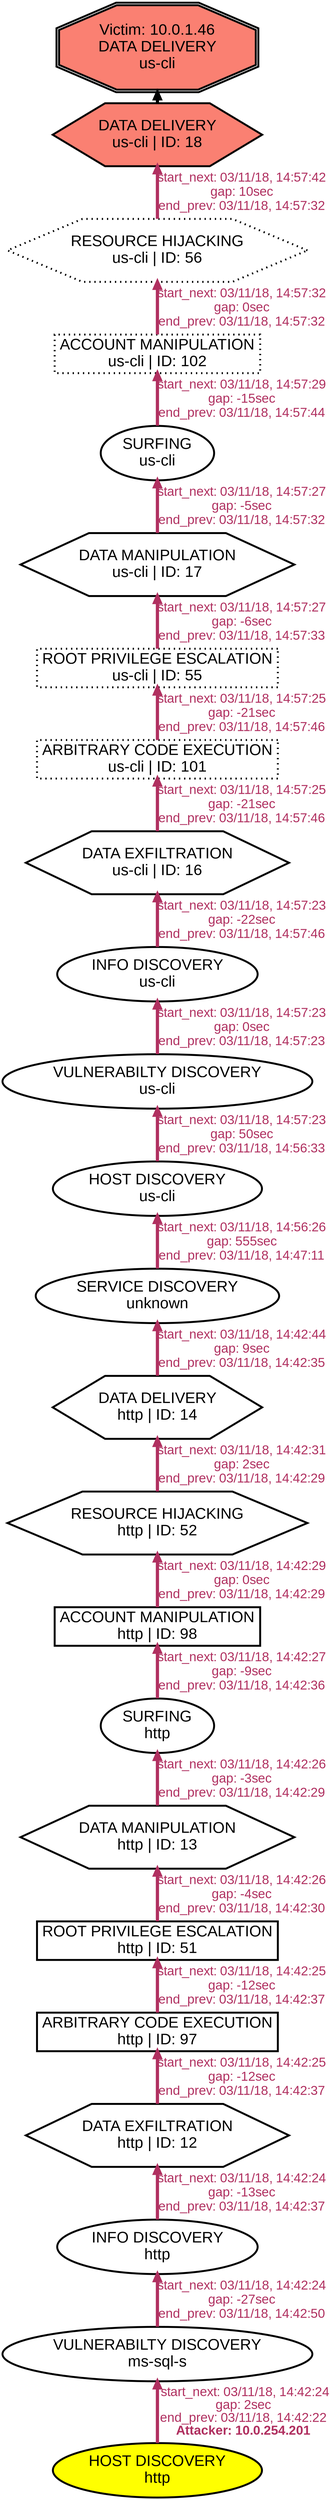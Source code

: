 digraph DATADELIVERYuscli {
rankdir="BT"; 
 graph [ nodesep="0.1", ranksep="0.02"] 
 node [ fontname=Arial, fontsize=24,penwidth=3]; 
 edge [ fontname=Arial, fontsize=20,penwidth=5 ];
"Victim: 10.0.1.46
DATA DELIVERY
us-cli" [shape=doubleoctagon, style=filled, fillcolor=salmon];
{ rank = max; "Victim: 10.0.1.46
DATA DELIVERY
us-cli"}
"DATA DELIVERY
us-cli | ID: 18" -> "Victim: 10.0.1.46
DATA DELIVERY
us-cli"
"DATA DELIVERY
us-cli | ID: 18" [style=filled, fillcolor= salmon]
{ rank=same; "DATA DELIVERY
us-cli | ID: 18"}
"HOST DISCOVERY
http" [style=filled, fillcolor= yellow]
"HOST DISCOVERY
http" -> "VULNERABILTY DISCOVERY
ms-sql-s" [ color=maroon] [label=<<font color="maroon"> start_next: 03/11/18, 14:42:24<br/>gap: 2sec<br/>end_prev: 03/11/18, 14:42:22</font><br/><font color="maroon"><b>Attacker: 10.0.254.201</b></font>>]
"VULNERABILTY DISCOVERY
ms-sql-s" -> "INFO DISCOVERY
http" [ label="start_next: 03/11/18, 14:42:24
gap: -27sec
end_prev: 03/11/18, 14:42:50"][ fontcolor="maroon" color=maroon]
"INFO DISCOVERY
http" -> "DATA EXFILTRATION
http | ID: 12" [ label="start_next: 03/11/18, 14:42:24
gap: -13sec
end_prev: 03/11/18, 14:42:37"][ fontcolor="maroon" color=maroon]
"DATA EXFILTRATION
http | ID: 12" -> "ARBITRARY CODE EXECUTION
http | ID: 97" [ label="start_next: 03/11/18, 14:42:25
gap: -12sec
end_prev: 03/11/18, 14:42:37"][ fontcolor="maroon" color=maroon]
"ARBITRARY CODE EXECUTION
http | ID: 97" -> "ROOT PRIVILEGE ESCALATION
http | ID: 51" [ label="start_next: 03/11/18, 14:42:25
gap: -12sec
end_prev: 03/11/18, 14:42:37"][ fontcolor="maroon" color=maroon]
"ROOT PRIVILEGE ESCALATION
http | ID: 51" -> "DATA MANIPULATION
http | ID: 13" [ label="start_next: 03/11/18, 14:42:26
gap: -4sec
end_prev: 03/11/18, 14:42:30"][ fontcolor="maroon" color=maroon]
"DATA MANIPULATION
http | ID: 13" -> "SURFING
http" [ label="start_next: 03/11/18, 14:42:26
gap: -3sec
end_prev: 03/11/18, 14:42:29"][ fontcolor="maroon" color=maroon]
"SURFING
http" -> "ACCOUNT MANIPULATION
http | ID: 98" [ label="start_next: 03/11/18, 14:42:27
gap: -9sec
end_prev: 03/11/18, 14:42:36"][ fontcolor="maroon" color=maroon]
"ACCOUNT MANIPULATION
http | ID: 98" -> "RESOURCE HIJACKING
http | ID: 52" [ label="start_next: 03/11/18, 14:42:29
gap: 0sec
end_prev: 03/11/18, 14:42:29"][ fontcolor="maroon" color=maroon]
"RESOURCE HIJACKING
http | ID: 52" -> "DATA DELIVERY
http | ID: 14" [ label="start_next: 03/11/18, 14:42:31
gap: 2sec
end_prev: 03/11/18, 14:42:29"][ fontcolor="maroon" color=maroon]
"DATA DELIVERY
http | ID: 14" -> "SERVICE DISCOVERY
unknown" [ label="start_next: 03/11/18, 14:42:44
gap: 9sec
end_prev: 03/11/18, 14:42:35"][ fontcolor="maroon" color=maroon]
"SERVICE DISCOVERY
unknown" -> "HOST DISCOVERY
us-cli" [ label="start_next: 03/11/18, 14:56:26
gap: 555sec
end_prev: 03/11/18, 14:47:11"][ fontcolor="maroon" color=maroon]
"HOST DISCOVERY
us-cli" -> "VULNERABILTY DISCOVERY
us-cli" [ label="start_next: 03/11/18, 14:57:23
gap: 50sec
end_prev: 03/11/18, 14:56:33"][ fontcolor="maroon" color=maroon]
"VULNERABILTY DISCOVERY
us-cli" -> "INFO DISCOVERY
us-cli" [ label="start_next: 03/11/18, 14:57:23
gap: 0sec
end_prev: 03/11/18, 14:57:23"][ fontcolor="maroon" color=maroon]
"INFO DISCOVERY
us-cli" -> "DATA EXFILTRATION
us-cli | ID: 16" [ label="start_next: 03/11/18, 14:57:23
gap: -22sec
end_prev: 03/11/18, 14:57:46"][ fontcolor="maroon" color=maroon]
"DATA EXFILTRATION
us-cli | ID: 16" -> "ARBITRARY CODE EXECUTION
us-cli | ID: 101" [ label="start_next: 03/11/18, 14:57:25
gap: -21sec
end_prev: 03/11/18, 14:57:46"][ fontcolor="maroon" color=maroon]
"ARBITRARY CODE EXECUTION
us-cli | ID: 101" -> "ROOT PRIVILEGE ESCALATION
us-cli | ID: 55" [ label="start_next: 03/11/18, 14:57:25
gap: -21sec
end_prev: 03/11/18, 14:57:46"][ fontcolor="maroon" color=maroon]
"ROOT PRIVILEGE ESCALATION
us-cli | ID: 55" -> "DATA MANIPULATION
us-cli | ID: 17" [ label="start_next: 03/11/18, 14:57:27
gap: -6sec
end_prev: 03/11/18, 14:57:33"][ fontcolor="maroon" color=maroon]
"DATA MANIPULATION
us-cli | ID: 17" -> "SURFING
us-cli" [ label="start_next: 03/11/18, 14:57:27
gap: -5sec
end_prev: 03/11/18, 14:57:32"][ fontcolor="maroon" color=maroon]
"SURFING
us-cli" -> "ACCOUNT MANIPULATION
us-cli | ID: 102" [ label="start_next: 03/11/18, 14:57:29
gap: -15sec
end_prev: 03/11/18, 14:57:44"][ fontcolor="maroon" color=maroon]
"ACCOUNT MANIPULATION
us-cli | ID: 102" -> "RESOURCE HIJACKING
us-cli | ID: 56" [ label="start_next: 03/11/18, 14:57:32
gap: 0sec
end_prev: 03/11/18, 14:57:32"][ fontcolor="maroon" color=maroon]
"RESOURCE HIJACKING
us-cli | ID: 56" -> "DATA DELIVERY
us-cli | ID: 18" [ label="start_next: 03/11/18, 14:57:42
gap: 10sec
end_prev: 03/11/18, 14:57:32"][ fontcolor="maroon" color=maroon]
"HOST DISCOVERY
http" [shape=oval]
"HOST DISCOVERY
http" [tooltip="ET SCAN Possible Nmap User-Agent Observed
ET SCAN Nmap Scripting Engine User-Agent Detected (Nmap Scripting Engine)"]
"VULNERABILTY DISCOVERY
ms-sql-s" [shape=oval]
"VULNERABILTY DISCOVERY
ms-sql-s" [tooltip="ET SCAN Suspicious inbound to Oracle SQL port 1521
ET SCAN Suspicious inbound to MSSQL port 1433
ET SCAN Suspicious inbound to mySQL port 3306
ET SCAN Nikto Web App Scan in Progress
ET SCAN Suspicious inbound to PostgreSQL port 5432
ET SCAN Suspicious inbound to mSQL port 4333"]
"INFO DISCOVERY
http" [shape=oval]
"INFO DISCOVERY
http" [tooltip="GPL WEB_SERVER iisadmin access
GPL WEB_SERVER printenv access
GPL WEB_SERVER author.exe access
ET WEB_SERVER PHP Easteregg Information-Disclosure (phpinfo)
ET WEB_SERVER PHP Easteregg Information-Disclosure (funny-logo)
GPL WEB_SERVER globals.pl access
GPL WEB_SERVER viewcode access
ET WEB_SPECIFIC_APPS Request to Wordpress W3TC Plug-in dbcache Directory
GPL EXPLOIT ISAPI .idq attempt
ET POLICY Proxy TRACE Request - inbound
GPL WEB_SERVER /~root access
GPL WEB_SERVER service.pwd
ET WEB_SERVER PHP REQUEST SuperGlobal in URI
ET WEB_SERVER PHP Easteregg Information-Disclosure (php-logo)
GPL WEB_SERVER services.cnf access
GPL EXPLOIT unicode directory traversal attempt
GPL EXPLOIT .htr access
GPL EXPLOIT .cnf access
ET WEB_SERVER PHP SERVER SuperGlobal in URI
GPL WEB_SERVER .htaccess access
GPL EXPLOIT iisadmpwd attempt
GPL WEB_SERVER service.cnf access
GPL WEB_SERVER global.asa access
GPL EXPLOIT fpcount access
GPL WEB_SERVER .htpasswd access
GPL WEB_SERVER 403 Forbidden
ET WEB_SERVER PHP SESSION SuperGlobal in URI
GPL WEB_SERVER writeto.cnf access
GPL EXPLOIT iissamples access
ET WEB_SERVER PHP Easteregg Information-Disclosure (zend-logo)
ET WEB_SERVER PHP ENV SuperGlobal in URI
GPL WEB_SERVER authors.pwd access"]
"DATA EXFILTRATION
http | ID: 12" [shape=hexagon]
"DATA EXFILTRATION
http | ID: 12" [tooltip="ET WEB_SERVER Possible XXE SYSTEM ENTITY in POST BODY.
GPL EXPLOIT ISAPI .ida access
ET WEB_SERVER /system32/ in Uri - Possible Protected Directory Access Attempt
GPL WEB_SERVER Tomcat server snoop access
ET WEB_SERVER ColdFusion componentutils access
GPL EXPLOIT /msadc/samples/ access
ET WEB_SPECIFIC_APPS PHP-CGI query string parameter vulnerability
GPL EXPLOIT ISAPI .idq access
ET WEB_SERVER /etc/shadow Detected in URI"]
"ARBITRARY CODE EXECUTION
http | ID: 97" [shape=box]
"ARBITRARY CODE EXECUTION
http | ID: 97" [tooltip="ET WEB_SERVER Possible CVE-2014-6271 Attempt
ET WEB_SPECIFIC_APPS WEB-PHP RCE PHPBB 2004-1315
ET WEB_SPECIFIC_APPS Golem Gaming Portal root_path Parameter Remote File inclusion Attempt
ET WEB_SPECIFIC_APPS Joomla swMenuPro ImageManager.php Remote File Inclusion Attempt
ETPRO WEB_SPECIFIC_APPS PHPMoAdmin RCE Attempt
ET WEB_SERVER cmd.exe In URI - Possible Command Execution Attempt
ET WEB_SERVER Exploit Suspected PHP Injection Attack (cmd=)
ET WEB_SPECIFIC_APPS FormMailer formmailer.admin.inc.php BASE_DIR Parameter Remote File Inclusion Attempt
ET WEB_SPECIFIC_APPS DesktopOnNet don3_requiem.php app_path Parameter Remote File Inclusion
ET WEB_SPECIFIC_APPS Joomla Dada Mail Manager Component config.dadamail.php GLOBALS Parameter Remote File Inclusion
ET WEB_SERVER Possible CVE-2014-6271 Attempt in Headers
ET WEB_SPECIFIC_APPS Achievo debugger.php config_atkroot parameter Remote File Inclusion Attempt
ET CURRENT_EVENTS QNAP Shellshock CVE-2014-6271
ET WEB_SPECIFIC_APPS KingCMS menu.php CONFIG Parameter Remote File Inclusion
ET WEB_SPECIFIC_APPS AjaxPortal di.php pathtoserverdata Parameter Remote File Inclusion Attempt
ET WEB_SPECIFIC_APPS BASE base_stat_common.php remote file include
ET WEB_SPECIFIC_APPS DesktopOnNet frontpage.php app_path Parameter Remote File Inclusion
ET WEB_SPECIFIC_APPS KR-Web krgourl.php DOCUMENT_ROOT Parameter Remote File Inclusion Attempt
ET WEB_SPECIFIC_APPS Joomla AjaxChat Component ajcuser.php GLOBALS Parameter Remote File Inclusion Attempt
ET WEB_SPECIFIC_APPS Horde type Parameter Local File Inclusion Attempt"]
"ROOT PRIVILEGE ESCALATION
http | ID: 51" [shape=box]
"ROOT PRIVILEGE ESCALATION
http | ID: 51" [tooltip="GPL EXPLOIT CodeRed v2 root.exe access
ET WEB_SERVER ColdFusion administrator access
ETPRO WEB_SPECIFIC_APPS ipTIME firmware < 9.58 RCE
GPL EXPLOIT administrators.pwd access"]
"DATA MANIPULATION
http | ID: 13" [shape=hexagon]
"DATA MANIPULATION
http | ID: 13" [tooltip="ET WEB_SERVER Possible SQL Injection Attempt UNION SELECT
ET WEB_SERVER Possible SQL Injection Attempt SELECT FROM
ET WEB_SERVER MYSQL SELECT CONCAT SQL Injection Attempt"]
"SURFING
http" [shape=oval]
"SURFING
http" [tooltip="ET WEB_SERVER WEB-PHP phpinfo access"]
"ACCOUNT MANIPULATION
http | ID: 98" [shape=box]
"ACCOUNT MANIPULATION
http | ID: 98" [tooltip="GPL EXPLOIT /iisadmpwd/aexp2.htr access
ET WEB_SERVER SELECT USER SQL Injection Attempt in URI"]
"RESOURCE HIJACKING
http | ID: 52" [shape=hexagon]
"RESOURCE HIJACKING
http | ID: 52" [tooltip="GPL WEB_SERVER Oracle Java Process Manager access"]
"DATA DELIVERY
http | ID: 14" [shape=hexagon]
"DATA DELIVERY
http | ID: 14" [tooltip="ET WEB_SPECIFIC_APPS OpenX phpAdsNew phpAds_geoPlugin Parameter Remote File Inclusion Attempt
ET WEB_SPECIFIC_APPS PHP phpMyAgenda rootagenda Remote File Include Attempt
ET WEB_SPECIFIC_APPS p-Table for WordPress wptable-tinymce.php ABSPATH Parameter RFI Attempt
ET WEB_SPECIFIC_APPS SERWeb load_lang.php configdir Parameter Remote File Inclusion
ET WEB_SPECIFIC_APPS PointComma pctemplate.php pcConfig Parameter Remote File Inclusion Attempt
ET WEB_SPECIFIC_APPS Possible Mambo/Joomla! com_koesubmit Component 'koesubmit.php' Remote File Inclusion Attempt
ET WEB_SPECIFIC_APPS Joomla Simple RSS Reader admin.rssreader.php mosConfig_live_site Parameter Remote File Inclusion
ET WEB_SPECIFIC_APPS Ve-EDIT edit_htmlarea.php highlighter Parameter Remote File Inclusion
ET WEB_SPECIFIC_APPS OBOphiX fonctions_racine.php chemin_lib parameter Remote File Inclusion Attempt
ET WEB_SPECIFIC_APPS SAPID get_infochannel.inc.php Remote File inclusion Attempt
ET WEB_SPECIFIC_APPS PHPOF DB_AdoDB.Class.PHP PHPOF_INCLUDE_PATH parameter Remote File Inclusion
ET WEB_SPECIFIC_APPS TECHNOTE shop_this_skin_path Parameter Remote File Inclusion
ET WEB_SPECIFIC_APPS Possible OpenSiteAdmin pageHeader.php Remote File Inclusion Attempt
ET WEB_SPECIFIC_APPS Joomla Onguma Time Sheet Component onguma.class.php mosConfig_absolute_path Parameter Remote File Inclusion
ET WEB_SPECIFIC_APPS ProdLer prodler.class.php sPath Parameter Remote File Inclusion Attempt
ET WEB_SPECIFIC_APPS MODx CMS snippet.reflect.php reflect_base Remote File Inclusion
ET WEB_SPECIFIC_APPS phPortal gunaysoft.php icerikyolu Parameter Remote File Inclusion
ET WEB_SPECIFIC_APPS Sisplet CMS komentar.php site_path Parameter Remote File Inclusion Attempt
ET WEB_SPECIFIC_APPS phptraverse mp3_id.php GLOBALS Parameter Remote File Inclusion Attempt
ET WEB_SPECIFIC_APPS PHP Classifieds class.phpmailer.php lang_path Parameter Remote File Inclusion Attempt
ET WEB_SPECIFIC_APPS YapBB class_yapbbcooker.php cfgIncludeDirectory Parameter Remote File Inclusion
ET WEB_SPECIFIC_APPS Enthusiast path parameter Remote File Inclusion
ET WEB_SPECIFIC_APPS ProjectButler RFI attempt 
ET WEB_SPECIFIC_APPS SERWeb main_prepend.php functionsdir Parameter Remote File Inclusion
ET WEB_SPECIFIC_APPS Mambo Component com_smf smf.php Remote File Inclusion Attempt
ET WEB_SPECIFIC_APPS MAXcms fm_includes_special Parameter Remote File Inclusion Attempt
ET WEB_SPECIFIC_APPS PHP-Paid4Mail RFI attempt 
ET WEB_SPECIFIC_APPS phpSkelSite theme parameter remote file inclusion
ET WEB_SPECIFIC_APPS PHP Aardvark Topsites PHP CONFIG PATH Remote File Include Attempt
ET WEB_SPECIFIC_APPS Possible eFront database.php Remote File Inclusion Attempt
ET WEB_SPECIFIC_APPS phPortal gunaysoft.php sayfaid Parameter Remote File Inclusion"]
"SERVICE DISCOVERY
unknown" [shape=oval]
"SERVICE DISCOVERY
unknown" [tooltip="ET SCAN Potential VNC Scan 5800-5820
ET SCAN Potential VNC Scan 5900-5920
ET SCAN NMAP SIP Version Detection Script Activity"]
"HOST DISCOVERY
us-cli" [shape=oval]
"HOST DISCOVERY
us-cli" [tooltip="ET SCAN Possible Nmap User-Agent Observed
ET SCAN Nmap Scripting Engine User-Agent Detected (Nmap Scripting Engine)"]
"VULNERABILTY DISCOVERY
us-cli" [shape=oval]
"VULNERABILTY DISCOVERY
us-cli" [tooltip="ET SCAN Nikto Web App Scan in Progress"]
"INFO DISCOVERY
us-cli" [shape=oval]
"INFO DISCOVERY
us-cli" [tooltip="GPL WEB_SERVER iisadmin access
GPL WEB_SERVER printenv access
GPL WEB_SERVER author.exe access
ET WEB_SERVER PHP Easteregg Information-Disclosure (phpinfo)
GPL WEB_SERVER globals.pl access
GPL WEB_SERVER viewcode access
ET WEB_SPECIFIC_APPS Request to Wordpress W3TC Plug-in dbcache Directory
GPL EXPLOIT ISAPI .idq attempt
ET POLICY Proxy TRACE Request - inbound
GPL WEB_SERVER /~root access
GPL WEB_SERVER service.pwd
ET WEB_SERVER PHP REQUEST SuperGlobal in URI
GPL WEB_SERVER services.cnf access
GPL EXPLOIT unicode directory traversal attempt
GPL EXPLOIT .htr access
GPL EXPLOIT .cnf access
ET WEB_SERVER PHP SERVER SuperGlobal in URI
GPL WEB_SERVER .htaccess access
GPL WEB_SERVER authors.pwd access
GPL EXPLOIT iisadmpwd attempt
GPL WEB_SERVER global.asa access
GPL EXPLOIT fpcount access
GPL WEB_SERVER .htpasswd access
ET WEB_SERVER PHP SESSION SuperGlobal in URI
GPL WEB_SERVER writeto.cnf access
GPL EXPLOIT iissamples access
GPL WEB_SERVER service.cnf access"]
"DATA EXFILTRATION
us-cli | ID: 16" [shape=hexagon]
"DATA EXFILTRATION
us-cli | ID: 16" [tooltip="ET WEB_SERVER Possible XXE SYSTEM ENTITY in POST BODY.
GPL EXPLOIT ISAPI .ida access
ET WEB_SERVER /system32/ in Uri - Possible Protected Directory Access Attempt
GPL WEB_SERVER Tomcat server snoop access
ET WEB_SERVER ColdFusion componentutils access
GPL EXPLOIT /msadc/samples/ access
ET WEB_SPECIFIC_APPS PHP-CGI query string parameter vulnerability
GPL EXPLOIT ISAPI .idq access
ET WEB_SERVER /etc/shadow Detected in URI"]
"ARBITRARY CODE EXECUTION
us-cli | ID: 101" [style="dotted", shape=box]
"ARBITRARY CODE EXECUTION
us-cli | ID: 101" [tooltip="ET WEB_SPECIFIC_APPS WEB-PHP RCE PHPBB 2004-1315
ETPRO WEB_SPECIFIC_APPS PHPMoAdmin RCE Attempt
ET WEB_SERVER Exploit Suspected PHP Injection Attack (cmd=)
ET WEB_SERVER Possible CVE-2014-6271 Attempt in Headers
ET CURRENT_EVENTS QNAP Shellshock CVE-2014-6271
ET WEB_SPECIFIC_APPS BASE base_stat_common.php remote file include"]
"ROOT PRIVILEGE ESCALATION
us-cli | ID: 55" [style="dotted", shape=box]
"ROOT PRIVILEGE ESCALATION
us-cli | ID: 55" [tooltip="GPL EXPLOIT CodeRed v2 root.exe access
ET WEB_SERVER ColdFusion administrator access
ETPRO WEB_SPECIFIC_APPS ipTIME firmware < 9.58 RCE
GPL EXPLOIT administrators.pwd access"]
"DATA MANIPULATION
us-cli | ID: 17" [shape=hexagon]
"DATA MANIPULATION
us-cli | ID: 17" [tooltip="ET WEB_SERVER Possible SQL Injection Attempt UNION SELECT
ET WEB_SERVER Possible SQL Injection Attempt SELECT FROM"]
"SURFING
us-cli" [shape=oval]
"SURFING
us-cli" [tooltip="ET WEB_SERVER WEB-PHP phpinfo access"]
"ACCOUNT MANIPULATION
us-cli | ID: 102" [style="dotted", shape=box]
"ACCOUNT MANIPULATION
us-cli | ID: 102" [tooltip="GPL EXPLOIT /iisadmpwd/aexp2.htr access
ET WEB_SERVER SELECT USER SQL Injection Attempt in URI"]
"RESOURCE HIJACKING
us-cli | ID: 56" [style="dotted", shape=hexagon]
"RESOURCE HIJACKING
us-cli | ID: 56" [tooltip="GPL WEB_SERVER Oracle Java Process Manager access"]
"DATA DELIVERY
us-cli | ID: 18" [shape=hexagon]
"DATA DELIVERY
us-cli | ID: 18" [tooltip="ET WEB_SPECIFIC_APPS SAPID get_infochannel.inc.php Remote File inclusion Attempt"]
}
